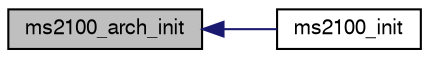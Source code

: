 digraph "ms2100_arch_init"
{
  edge [fontname="FreeSans",fontsize="10",labelfontname="FreeSans",labelfontsize="10"];
  node [fontname="FreeSans",fontsize="10",shape=record];
  rankdir="LR";
  Node1 [label="ms2100_arch_init",height=0.2,width=0.4,color="black", fillcolor="grey75", style="filled", fontcolor="black"];
  Node1 -> Node2 [dir="back",color="midnightblue",fontsize="10",style="solid",fontname="FreeSans"];
  Node2 [label="ms2100_init",height=0.2,width=0.4,color="black", fillcolor="white", style="filled",URL="$ms2100_8h.html#abd4a73602ed7661eccacb070eb07896a"];
}
